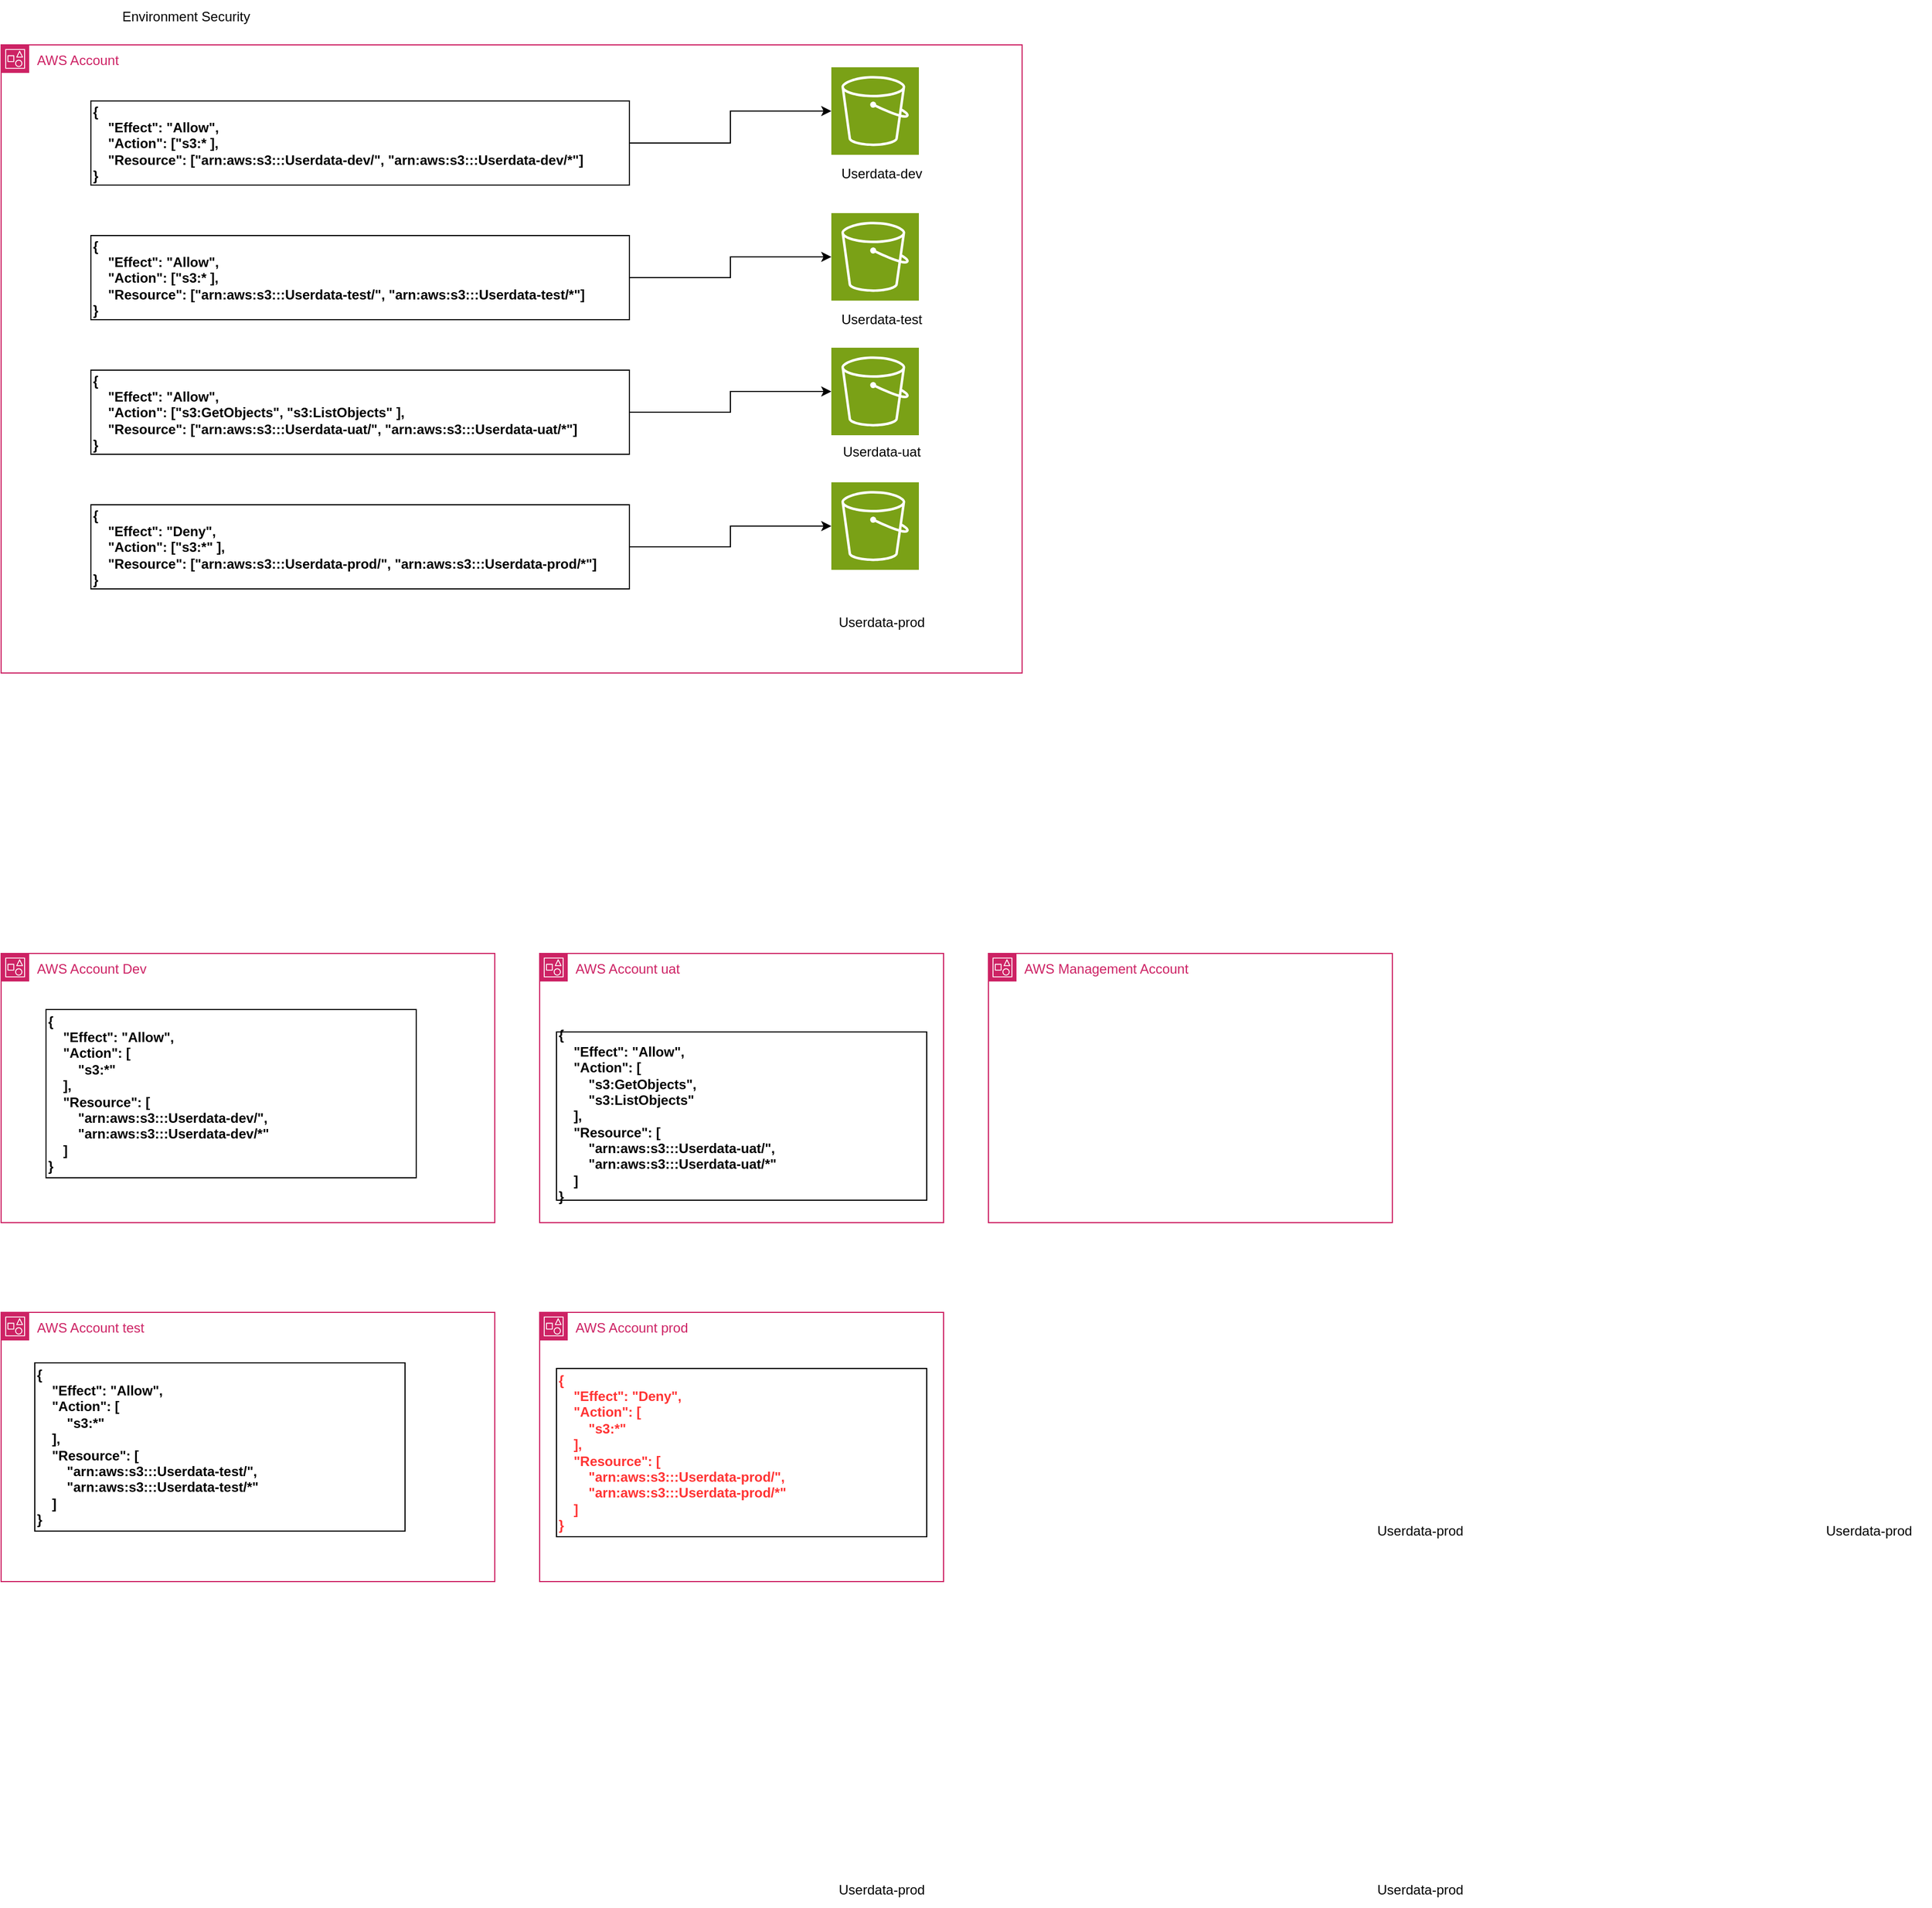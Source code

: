 <mxfile version="25.0.3">
  <diagram name="Page-1" id="w_UZ2k6EMjroT5BBrABI">
    <mxGraphModel dx="1266" dy="640" grid="1" gridSize="10" guides="1" tooltips="1" connect="1" arrows="1" fold="1" page="1" pageScale="1" pageWidth="1100" pageHeight="850" math="0" shadow="0">
      <root>
        <mxCell id="0" />
        <mxCell id="1" parent="0" />
        <mxCell id="8JDi8ywZV_aK6q6rxBD8-1" value="AWS Account" style="points=[[0,0],[0.25,0],[0.5,0],[0.75,0],[1,0],[1,0.25],[1,0.5],[1,0.75],[1,1],[0.75,1],[0.5,1],[0.25,1],[0,1],[0,0.75],[0,0.5],[0,0.25]];outlineConnect=0;gradientColor=none;html=1;whiteSpace=wrap;fontSize=12;fontStyle=0;container=1;pointerEvents=0;collapsible=0;recursiveResize=0;shape=mxgraph.aws4.group;grIcon=mxgraph.aws4.group_account;strokeColor=#CD2264;fillColor=none;verticalAlign=top;align=left;spacingLeft=30;fontColor=#CD2264;dashed=0;" vertex="1" parent="1">
          <mxGeometry x="40" y="70" width="910" height="560" as="geometry" />
        </mxCell>
        <mxCell id="8JDi8ywZV_aK6q6rxBD8-2" value="" style="sketch=0;points=[[0,0,0],[0.25,0,0],[0.5,0,0],[0.75,0,0],[1,0,0],[0,1,0],[0.25,1,0],[0.5,1,0],[0.75,1,0],[1,1,0],[0,0.25,0],[0,0.5,0],[0,0.75,0],[1,0.25,0],[1,0.5,0],[1,0.75,0]];outlineConnect=0;fontColor=#232F3E;fillColor=#7AA116;strokeColor=#ffffff;dashed=0;verticalLabelPosition=bottom;verticalAlign=top;align=center;html=1;fontSize=12;fontStyle=0;aspect=fixed;shape=mxgraph.aws4.resourceIcon;resIcon=mxgraph.aws4.s3;" vertex="1" parent="8JDi8ywZV_aK6q6rxBD8-1">
          <mxGeometry x="740" y="20" width="78" height="78" as="geometry" />
        </mxCell>
        <mxCell id="8JDi8ywZV_aK6q6rxBD8-3" value="Userdata-dev" style="text;strokeColor=none;align=center;fillColor=none;html=1;verticalAlign=middle;whiteSpace=wrap;rounded=0;" vertex="1" parent="8JDi8ywZV_aK6q6rxBD8-1">
          <mxGeometry x="730" y="100" width="110" height="30" as="geometry" />
        </mxCell>
        <mxCell id="8JDi8ywZV_aK6q6rxBD8-4" value="" style="sketch=0;points=[[0,0,0],[0.25,0,0],[0.5,0,0],[0.75,0,0],[1,0,0],[0,1,0],[0.25,1,0],[0.5,1,0],[0.75,1,0],[1,1,0],[0,0.25,0],[0,0.5,0],[0,0.75,0],[1,0.25,0],[1,0.5,0],[1,0.75,0]];outlineConnect=0;fontColor=#232F3E;fillColor=#7AA116;strokeColor=#ffffff;dashed=0;verticalLabelPosition=bottom;verticalAlign=top;align=center;html=1;fontSize=12;fontStyle=0;aspect=fixed;shape=mxgraph.aws4.resourceIcon;resIcon=mxgraph.aws4.s3;" vertex="1" parent="8JDi8ywZV_aK6q6rxBD8-1">
          <mxGeometry x="740" y="150" width="78" height="78" as="geometry" />
        </mxCell>
        <mxCell id="8JDi8ywZV_aK6q6rxBD8-5" value="Userdata-test" style="text;strokeColor=none;align=center;fillColor=none;html=1;verticalAlign=middle;whiteSpace=wrap;rounded=0;" vertex="1" parent="8JDi8ywZV_aK6q6rxBD8-1">
          <mxGeometry x="730" y="230" width="110" height="30" as="geometry" />
        </mxCell>
        <mxCell id="8JDi8ywZV_aK6q6rxBD8-6" value="" style="sketch=0;points=[[0,0,0],[0.25,0,0],[0.5,0,0],[0.75,0,0],[1,0,0],[0,1,0],[0.25,1,0],[0.5,1,0],[0.75,1,0],[1,1,0],[0,0.25,0],[0,0.5,0],[0,0.75,0],[1,0.25,0],[1,0.5,0],[1,0.75,0]];outlineConnect=0;fontColor=#232F3E;fillColor=#7AA116;strokeColor=#ffffff;dashed=0;verticalLabelPosition=bottom;verticalAlign=top;align=center;html=1;fontSize=12;fontStyle=0;aspect=fixed;shape=mxgraph.aws4.resourceIcon;resIcon=mxgraph.aws4.s3;" vertex="1" parent="8JDi8ywZV_aK6q6rxBD8-1">
          <mxGeometry x="740" y="270" width="78" height="78" as="geometry" />
        </mxCell>
        <mxCell id="8JDi8ywZV_aK6q6rxBD8-7" value="Userdata-uat" style="text;strokeColor=none;align=center;fillColor=none;html=1;verticalAlign=middle;whiteSpace=wrap;rounded=0;" vertex="1" parent="8JDi8ywZV_aK6q6rxBD8-1">
          <mxGeometry x="730" y="348" width="110" height="30" as="geometry" />
        </mxCell>
        <mxCell id="8JDi8ywZV_aK6q6rxBD8-8" value="" style="sketch=0;points=[[0,0,0],[0.25,0,0],[0.5,0,0],[0.75,0,0],[1,0,0],[0,1,0],[0.25,1,0],[0.5,1,0],[0.75,1,0],[1,1,0],[0,0.25,0],[0,0.5,0],[0,0.75,0],[1,0.25,0],[1,0.5,0],[1,0.75,0]];outlineConnect=0;fontColor=#232F3E;fillColor=#7AA116;strokeColor=#ffffff;dashed=0;verticalLabelPosition=bottom;verticalAlign=top;align=center;html=1;fontSize=12;fontStyle=0;aspect=fixed;shape=mxgraph.aws4.resourceIcon;resIcon=mxgraph.aws4.s3;" vertex="1" parent="8JDi8ywZV_aK6q6rxBD8-1">
          <mxGeometry x="740" y="390" width="78" height="78" as="geometry" />
        </mxCell>
        <mxCell id="8JDi8ywZV_aK6q6rxBD8-9" value="Userdata-prod" style="text;strokeColor=none;align=center;fillColor=none;html=1;verticalAlign=middle;whiteSpace=wrap;rounded=0;" vertex="1" parent="8JDi8ywZV_aK6q6rxBD8-1">
          <mxGeometry x="730" y="500" width="110" height="30" as="geometry" />
        </mxCell>
        <mxCell id="8JDi8ywZV_aK6q6rxBD8-14" value="&lt;div&gt;&lt;b&gt;{&lt;/b&gt;&lt;/div&gt;&lt;div&gt;&lt;b&gt;&amp;nbsp; &amp;nbsp; &quot;Effect&quot;: &quot;Allow&quot;,&lt;/b&gt;&lt;/div&gt;&lt;div&gt;&lt;b&gt;&amp;nbsp; &amp;nbsp; &quot;Action&quot;: [&lt;span style=&quot;background-color: initial;&quot;&gt;&quot;s3:*&lt;/span&gt;&lt;span style=&quot;background-color: initial;&quot;&gt;&amp;nbsp;],&lt;/span&gt;&lt;/b&gt;&lt;/div&gt;&lt;div&gt;&lt;b&gt;&amp;nbsp; &amp;nbsp; &quot;Resource&quot;: [&lt;span style=&quot;background-color: initial;&quot;&gt;&quot;arn:aws:s3:::Userdata-dev/&quot;,&amp;nbsp;&lt;/span&gt;&lt;span style=&quot;background-color: initial;&quot;&gt;&quot;arn:aws:s3:::Userdata-dev/*&quot;&lt;/span&gt;&lt;span style=&quot;background-color: initial;&quot;&gt;]&lt;/span&gt;&lt;/b&gt;&lt;/div&gt;&lt;div&gt;&lt;b&gt;}&lt;/b&gt;&lt;/div&gt;" style="text;strokeColor=default;align=left;fillColor=none;html=1;verticalAlign=middle;whiteSpace=wrap;rounded=0;" vertex="1" parent="8JDi8ywZV_aK6q6rxBD8-1">
          <mxGeometry x="80" y="50" width="480" height="75" as="geometry" />
        </mxCell>
        <mxCell id="8JDi8ywZV_aK6q6rxBD8-19" style="edgeStyle=orthogonalEdgeStyle;rounded=0;orthogonalLoop=1;jettySize=auto;html=1;exitX=1;exitY=0.5;exitDx=0;exitDy=0;" edge="1" parent="8JDi8ywZV_aK6q6rxBD8-1" source="8JDi8ywZV_aK6q6rxBD8-15" target="8JDi8ywZV_aK6q6rxBD8-4">
          <mxGeometry relative="1" as="geometry" />
        </mxCell>
        <mxCell id="8JDi8ywZV_aK6q6rxBD8-15" value="&lt;div&gt;&lt;b&gt;{&lt;/b&gt;&lt;/div&gt;&lt;div&gt;&lt;b&gt;&amp;nbsp; &amp;nbsp; &quot;Effect&quot;: &quot;Allow&quot;,&lt;/b&gt;&lt;/div&gt;&lt;div&gt;&lt;b&gt;&amp;nbsp; &amp;nbsp; &quot;Action&quot;: [&lt;span style=&quot;background-color: initial;&quot;&gt;&quot;s3:*&lt;/span&gt;&lt;span style=&quot;background-color: initial;&quot;&gt;&amp;nbsp;],&lt;/span&gt;&lt;/b&gt;&lt;/div&gt;&lt;div&gt;&lt;b&gt;&amp;nbsp; &amp;nbsp; &quot;Resource&quot;: [&lt;span style=&quot;background-color: initial;&quot;&gt;&quot;arn:aws:s3:::Userdata-test/&quot;,&amp;nbsp;&lt;/span&gt;&lt;span style=&quot;background-color: initial;&quot;&gt;&quot;arn:aws:s3:::Userdata-test/*&quot;&lt;/span&gt;&lt;span style=&quot;background-color: initial;&quot;&gt;]&lt;/span&gt;&lt;/b&gt;&lt;/div&gt;&lt;div&gt;&lt;b&gt;}&lt;/b&gt;&lt;/div&gt;" style="text;strokeColor=default;align=left;fillColor=none;html=1;verticalAlign=middle;whiteSpace=wrap;rounded=0;" vertex="1" parent="8JDi8ywZV_aK6q6rxBD8-1">
          <mxGeometry x="80" y="170" width="480" height="75" as="geometry" />
        </mxCell>
        <mxCell id="8JDi8ywZV_aK6q6rxBD8-20" style="edgeStyle=orthogonalEdgeStyle;rounded=0;orthogonalLoop=1;jettySize=auto;html=1;exitX=1;exitY=0.5;exitDx=0;exitDy=0;" edge="1" parent="8JDi8ywZV_aK6q6rxBD8-1" source="8JDi8ywZV_aK6q6rxBD8-16" target="8JDi8ywZV_aK6q6rxBD8-6">
          <mxGeometry relative="1" as="geometry" />
        </mxCell>
        <mxCell id="8JDi8ywZV_aK6q6rxBD8-16" value="&lt;div&gt;&lt;b&gt;{&lt;/b&gt;&lt;/div&gt;&lt;div&gt;&lt;b&gt;&amp;nbsp; &amp;nbsp; &quot;Effect&quot;: &quot;Allow&quot;,&lt;/b&gt;&lt;/div&gt;&lt;div&gt;&lt;b&gt;&amp;nbsp; &amp;nbsp; &quot;Action&quot;: [&lt;span style=&quot;background-color: initial;&quot;&gt;&quot;s3:GetObjects&quot;, &quot;s3:ListObjects&quot;&lt;/span&gt;&lt;span style=&quot;background-color: initial;&quot;&gt;&amp;nbsp;],&lt;/span&gt;&lt;/b&gt;&lt;/div&gt;&lt;div&gt;&lt;b&gt;&amp;nbsp; &amp;nbsp; &quot;Resource&quot;: [&lt;span style=&quot;background-color: initial;&quot;&gt;&quot;arn:aws:s3:::Userdata-uat/&quot;,&amp;nbsp;&lt;/span&gt;&lt;span style=&quot;background-color: initial;&quot;&gt;&quot;arn:aws:s3:::Userdata-uat/*&quot;&lt;/span&gt;&lt;span style=&quot;background-color: initial;&quot;&gt;]&lt;/span&gt;&lt;/b&gt;&lt;/div&gt;&lt;div&gt;&lt;b&gt;}&lt;/b&gt;&lt;/div&gt;" style="text;strokeColor=default;align=left;fillColor=none;html=1;verticalAlign=middle;whiteSpace=wrap;rounded=0;" vertex="1" parent="8JDi8ywZV_aK6q6rxBD8-1">
          <mxGeometry x="80" y="290" width="480" height="75" as="geometry" />
        </mxCell>
        <mxCell id="8JDi8ywZV_aK6q6rxBD8-21" style="edgeStyle=orthogonalEdgeStyle;rounded=0;orthogonalLoop=1;jettySize=auto;html=1;exitX=1;exitY=0.5;exitDx=0;exitDy=0;" edge="1" parent="8JDi8ywZV_aK6q6rxBD8-1" source="8JDi8ywZV_aK6q6rxBD8-17" target="8JDi8ywZV_aK6q6rxBD8-8">
          <mxGeometry relative="1" as="geometry" />
        </mxCell>
        <mxCell id="8JDi8ywZV_aK6q6rxBD8-17" value="&lt;div&gt;&lt;b&gt;{&lt;/b&gt;&lt;/div&gt;&lt;div&gt;&lt;b&gt;&amp;nbsp; &amp;nbsp; &quot;Effect&quot;: &quot;Deny&quot;,&lt;/b&gt;&lt;/div&gt;&lt;div&gt;&lt;b&gt;&amp;nbsp; &amp;nbsp; &quot;Action&quot;: [&lt;span style=&quot;background-color: initial;&quot;&gt;&quot;s3:*&quot;&lt;/span&gt;&lt;span style=&quot;background-color: initial;&quot;&gt;&amp;nbsp;],&lt;/span&gt;&lt;/b&gt;&lt;/div&gt;&lt;div&gt;&lt;b&gt;&amp;nbsp; &amp;nbsp; &quot;Resource&quot;: [&lt;span style=&quot;background-color: initial;&quot;&gt;&quot;arn:aws:s3:::Userdata-prod/&quot;,&amp;nbsp;&lt;/span&gt;&lt;span style=&quot;background-color: initial;&quot;&gt;&quot;arn:aws:s3:::Userdata-prod/*&quot;&lt;/span&gt;&lt;span style=&quot;background-color: initial;&quot;&gt;]&lt;/span&gt;&lt;/b&gt;&lt;/div&gt;&lt;div&gt;&lt;b&gt;}&lt;/b&gt;&lt;/div&gt;" style="text;strokeColor=default;align=left;fillColor=none;html=1;verticalAlign=middle;whiteSpace=wrap;rounded=0;" vertex="1" parent="8JDi8ywZV_aK6q6rxBD8-1">
          <mxGeometry x="80" y="410" width="480" height="75" as="geometry" />
        </mxCell>
        <mxCell id="8JDi8ywZV_aK6q6rxBD8-18" style="edgeStyle=orthogonalEdgeStyle;rounded=0;orthogonalLoop=1;jettySize=auto;html=1;exitX=1;exitY=0.5;exitDx=0;exitDy=0;entryX=0;entryY=0.5;entryDx=0;entryDy=0;entryPerimeter=0;" edge="1" parent="8JDi8ywZV_aK6q6rxBD8-1" source="8JDi8ywZV_aK6q6rxBD8-14" target="8JDi8ywZV_aK6q6rxBD8-2">
          <mxGeometry relative="1" as="geometry" />
        </mxCell>
        <mxCell id="8JDi8ywZV_aK6q6rxBD8-12" value="Environment Security" style="text;strokeColor=none;align=center;fillColor=none;html=1;verticalAlign=middle;whiteSpace=wrap;rounded=0;" vertex="1" parent="1">
          <mxGeometry x="90" y="30" width="230" height="30" as="geometry" />
        </mxCell>
        <mxCell id="8JDi8ywZV_aK6q6rxBD8-22" value="AWS Account Dev" style="points=[[0,0],[0.25,0],[0.5,0],[0.75,0],[1,0],[1,0.25],[1,0.5],[1,0.75],[1,1],[0.75,1],[0.5,1],[0.25,1],[0,1],[0,0.75],[0,0.5],[0,0.25]];outlineConnect=0;gradientColor=none;html=1;whiteSpace=wrap;fontSize=12;fontStyle=0;container=1;pointerEvents=0;collapsible=0;recursiveResize=0;shape=mxgraph.aws4.group;grIcon=mxgraph.aws4.group_account;strokeColor=#CD2264;fillColor=none;verticalAlign=top;align=left;spacingLeft=30;fontColor=#CD2264;dashed=0;" vertex="1" parent="1">
          <mxGeometry x="40" y="880" width="440" height="240" as="geometry" />
        </mxCell>
        <mxCell id="8JDi8ywZV_aK6q6rxBD8-45" value="&lt;div&gt;&lt;b&gt;{&lt;/b&gt;&lt;/div&gt;&lt;div&gt;&lt;b&gt;&amp;nbsp; &amp;nbsp; &quot;Effect&quot;: &quot;Allow&quot;,&lt;/b&gt;&lt;/div&gt;&lt;div&gt;&lt;b&gt;&amp;nbsp; &amp;nbsp; &quot;Action&quot;: [&lt;/b&gt;&lt;/div&gt;&lt;div&gt;&lt;b&gt;&amp;nbsp; &amp;nbsp; &amp;nbsp; &amp;nbsp; &quot;s3:*&quot;&lt;/b&gt;&lt;/div&gt;&lt;div&gt;&lt;b&gt;&amp;nbsp; &amp;nbsp; ],&lt;/b&gt;&lt;/div&gt;&lt;div&gt;&lt;b&gt;&amp;nbsp; &amp;nbsp; &quot;Resource&quot;: [&lt;/b&gt;&lt;/div&gt;&lt;div&gt;&lt;b&gt;&amp;nbsp; &amp;nbsp; &amp;nbsp; &amp;nbsp; &quot;arn:aws:s3:::Userdata-dev/&quot;,&lt;/b&gt;&lt;/div&gt;&lt;div&gt;&lt;b&gt;&amp;nbsp; &amp;nbsp; &amp;nbsp; &amp;nbsp; &quot;arn:aws:s3:::Userdata-dev/*&quot;&lt;/b&gt;&lt;/div&gt;&lt;div&gt;&lt;b&gt;&amp;nbsp; &amp;nbsp; ]&lt;/b&gt;&lt;/div&gt;&lt;div&gt;&lt;b&gt;}&lt;/b&gt;&lt;/div&gt;" style="text;strokeColor=default;align=left;fillColor=none;html=1;verticalAlign=middle;whiteSpace=wrap;rounded=0;" vertex="1" parent="8JDi8ywZV_aK6q6rxBD8-22">
          <mxGeometry x="40" y="50" width="330" height="150" as="geometry" />
        </mxCell>
        <mxCell id="8JDi8ywZV_aK6q6rxBD8-39" value="AWS Account uat" style="points=[[0,0],[0.25,0],[0.5,0],[0.75,0],[1,0],[1,0.25],[1,0.5],[1,0.75],[1,1],[0.75,1],[0.5,1],[0.25,1],[0,1],[0,0.75],[0,0.5],[0,0.25]];outlineConnect=0;gradientColor=none;html=1;whiteSpace=wrap;fontSize=12;fontStyle=0;container=1;pointerEvents=0;collapsible=0;recursiveResize=0;shape=mxgraph.aws4.group;grIcon=mxgraph.aws4.group_account;strokeColor=#CD2264;fillColor=none;verticalAlign=top;align=left;spacingLeft=30;fontColor=#CD2264;dashed=0;" vertex="1" parent="1">
          <mxGeometry x="520" y="880" width="360" height="240" as="geometry" />
        </mxCell>
        <mxCell id="8JDi8ywZV_aK6q6rxBD8-40" value="Userdata-prod" style="text;strokeColor=none;align=center;fillColor=none;html=1;verticalAlign=middle;whiteSpace=wrap;rounded=0;" vertex="1" parent="8JDi8ywZV_aK6q6rxBD8-39">
          <mxGeometry x="730" y="500" width="110" height="30" as="geometry" />
        </mxCell>
        <mxCell id="8JDi8ywZV_aK6q6rxBD8-50" value="&lt;div&gt;&lt;b&gt;{&lt;/b&gt;&lt;/div&gt;&lt;div&gt;&lt;b&gt;&amp;nbsp; &amp;nbsp; &quot;Effect&quot;: &quot;Allow&quot;,&lt;/b&gt;&lt;/div&gt;&lt;div&gt;&lt;b&gt;&amp;nbsp; &amp;nbsp; &quot;Action&quot;: [&lt;/b&gt;&lt;/div&gt;&lt;div&gt;&lt;b&gt;&amp;nbsp; &amp;nbsp; &amp;nbsp; &amp;nbsp; &quot;s3:GetObjects&quot;,&lt;/b&gt;&lt;/div&gt;&lt;div&gt;&lt;b&gt;&amp;nbsp; &amp;nbsp; &amp;nbsp; &amp;nbsp; &quot;s3:ListObjects&quot;&lt;/b&gt;&lt;/div&gt;&lt;div&gt;&lt;b&gt;&amp;nbsp; &amp;nbsp; ],&lt;/b&gt;&lt;/div&gt;&lt;div&gt;&lt;b&gt;&amp;nbsp; &amp;nbsp; &quot;Resource&quot;: [&lt;/b&gt;&lt;/div&gt;&lt;div&gt;&lt;b&gt;&amp;nbsp; &amp;nbsp; &amp;nbsp; &amp;nbsp; &quot;arn:aws:s3:::Userdata-uat/&quot;,&lt;/b&gt;&lt;/div&gt;&lt;div&gt;&lt;b&gt;&amp;nbsp; &amp;nbsp; &amp;nbsp; &amp;nbsp; &quot;arn:aws:s3:::Userdata-uat/*&quot;&lt;/b&gt;&lt;/div&gt;&lt;div&gt;&lt;b&gt;&amp;nbsp; &amp;nbsp; ]&lt;/b&gt;&lt;/div&gt;&lt;div&gt;&lt;b&gt;}&lt;/b&gt;&lt;/div&gt;" style="text;strokeColor=default;align=left;fillColor=none;html=1;verticalAlign=middle;whiteSpace=wrap;rounded=0;" vertex="1" parent="8JDi8ywZV_aK6q6rxBD8-39">
          <mxGeometry x="15" y="70" width="330" height="150" as="geometry" />
        </mxCell>
        <mxCell id="8JDi8ywZV_aK6q6rxBD8-41" value="AWS Account test" style="points=[[0,0],[0.25,0],[0.5,0],[0.75,0],[1,0],[1,0.25],[1,0.5],[1,0.75],[1,1],[0.75,1],[0.5,1],[0.25,1],[0,1],[0,0.75],[0,0.5],[0,0.25]];outlineConnect=0;gradientColor=none;html=1;whiteSpace=wrap;fontSize=12;fontStyle=0;container=1;pointerEvents=0;collapsible=0;recursiveResize=0;shape=mxgraph.aws4.group;grIcon=mxgraph.aws4.group_account;strokeColor=#CD2264;fillColor=none;verticalAlign=top;align=left;spacingLeft=30;fontColor=#CD2264;dashed=0;" vertex="1" parent="1">
          <mxGeometry x="40" y="1200" width="440" height="240" as="geometry" />
        </mxCell>
        <mxCell id="8JDi8ywZV_aK6q6rxBD8-42" value="Userdata-prod" style="text;strokeColor=none;align=center;fillColor=none;html=1;verticalAlign=middle;whiteSpace=wrap;rounded=0;" vertex="1" parent="8JDi8ywZV_aK6q6rxBD8-41">
          <mxGeometry x="730" y="500" width="110" height="30" as="geometry" />
        </mxCell>
        <mxCell id="8JDi8ywZV_aK6q6rxBD8-51" value="&lt;div&gt;&lt;b&gt;{&lt;/b&gt;&lt;/div&gt;&lt;div&gt;&lt;b&gt;&amp;nbsp; &amp;nbsp; &quot;Effect&quot;: &quot;Allow&quot;,&lt;/b&gt;&lt;/div&gt;&lt;div&gt;&lt;b&gt;&amp;nbsp; &amp;nbsp; &quot;Action&quot;: [&lt;/b&gt;&lt;/div&gt;&lt;div&gt;&lt;b&gt;&amp;nbsp; &amp;nbsp; &amp;nbsp; &amp;nbsp; &quot;s3:*&quot;&lt;/b&gt;&lt;/div&gt;&lt;div&gt;&lt;b&gt;&amp;nbsp; &amp;nbsp; ],&lt;/b&gt;&lt;/div&gt;&lt;div&gt;&lt;b&gt;&amp;nbsp; &amp;nbsp; &quot;Resource&quot;: [&lt;/b&gt;&lt;/div&gt;&lt;div&gt;&lt;b&gt;&amp;nbsp; &amp;nbsp; &amp;nbsp; &amp;nbsp; &quot;arn:aws:s3:::Userdata-test/&quot;,&lt;/b&gt;&lt;/div&gt;&lt;div&gt;&lt;b&gt;&amp;nbsp; &amp;nbsp; &amp;nbsp; &amp;nbsp; &quot;arn:aws:s3:::Userdata-test/*&quot;&lt;/b&gt;&lt;/div&gt;&lt;div&gt;&lt;b&gt;&amp;nbsp; &amp;nbsp; ]&lt;/b&gt;&lt;/div&gt;&lt;div&gt;&lt;b&gt;}&lt;/b&gt;&lt;/div&gt;" style="text;strokeColor=default;align=left;fillColor=none;html=1;verticalAlign=middle;whiteSpace=wrap;rounded=0;" vertex="1" parent="8JDi8ywZV_aK6q6rxBD8-41">
          <mxGeometry x="30" y="45" width="330" height="150" as="geometry" />
        </mxCell>
        <mxCell id="8JDi8ywZV_aK6q6rxBD8-43" value="AWS Account prod" style="points=[[0,0],[0.25,0],[0.5,0],[0.75,0],[1,0],[1,0.25],[1,0.5],[1,0.75],[1,1],[0.75,1],[0.5,1],[0.25,1],[0,1],[0,0.75],[0,0.5],[0,0.25]];outlineConnect=0;gradientColor=none;html=1;whiteSpace=wrap;fontSize=12;fontStyle=0;container=1;pointerEvents=0;collapsible=0;recursiveResize=0;shape=mxgraph.aws4.group;grIcon=mxgraph.aws4.group_account;strokeColor=#CD2264;fillColor=none;verticalAlign=top;align=left;spacingLeft=30;fontColor=#CD2264;dashed=0;" vertex="1" parent="1">
          <mxGeometry x="520" y="1200" width="360" height="240" as="geometry" />
        </mxCell>
        <mxCell id="8JDi8ywZV_aK6q6rxBD8-44" value="Userdata-prod" style="text;strokeColor=none;align=center;fillColor=none;html=1;verticalAlign=middle;whiteSpace=wrap;rounded=0;" vertex="1" parent="8JDi8ywZV_aK6q6rxBD8-43">
          <mxGeometry x="730" y="500" width="110" height="30" as="geometry" />
        </mxCell>
        <mxCell id="8JDi8ywZV_aK6q6rxBD8-52" value="&lt;div&gt;&lt;b&gt;&lt;font color=&quot;#ff3333&quot;&gt;{&lt;/font&gt;&lt;/b&gt;&lt;/div&gt;&lt;div&gt;&lt;b&gt;&lt;font color=&quot;#ff3333&quot;&gt;&amp;nbsp; &amp;nbsp; &quot;Effect&quot;: &quot;Deny&quot;,&lt;/font&gt;&lt;/b&gt;&lt;/div&gt;&lt;div&gt;&lt;b&gt;&lt;font color=&quot;#ff3333&quot;&gt;&amp;nbsp; &amp;nbsp; &quot;Action&quot;: [&lt;/font&gt;&lt;/b&gt;&lt;/div&gt;&lt;div&gt;&lt;b&gt;&lt;font color=&quot;#ff3333&quot;&gt;&amp;nbsp; &amp;nbsp; &amp;nbsp; &amp;nbsp; &quot;s3:*&quot;&lt;/font&gt;&lt;/b&gt;&lt;/div&gt;&lt;div&gt;&lt;b&gt;&lt;font color=&quot;#ff3333&quot;&gt;&amp;nbsp; &amp;nbsp; ],&lt;/font&gt;&lt;/b&gt;&lt;/div&gt;&lt;div&gt;&lt;b&gt;&lt;font color=&quot;#ff3333&quot;&gt;&amp;nbsp; &amp;nbsp; &quot;Resource&quot;: [&lt;/font&gt;&lt;/b&gt;&lt;/div&gt;&lt;div&gt;&lt;b&gt;&lt;font color=&quot;#ff3333&quot;&gt;&amp;nbsp; &amp;nbsp; &amp;nbsp; &amp;nbsp; &quot;arn:aws:s3:::Userdata-prod/&quot;,&lt;/font&gt;&lt;/b&gt;&lt;/div&gt;&lt;div&gt;&lt;b&gt;&lt;font color=&quot;#ff3333&quot;&gt;&amp;nbsp; &amp;nbsp; &amp;nbsp; &amp;nbsp; &quot;arn:aws:s3:::Userdata-prod/*&quot;&lt;/font&gt;&lt;/b&gt;&lt;/div&gt;&lt;div&gt;&lt;b&gt;&lt;font color=&quot;#ff3333&quot;&gt;&amp;nbsp; &amp;nbsp; ]&lt;/font&gt;&lt;/b&gt;&lt;/div&gt;&lt;div&gt;&lt;b&gt;&lt;font color=&quot;#ff3333&quot;&gt;}&lt;/font&gt;&lt;/b&gt;&lt;/div&gt;" style="text;strokeColor=default;align=left;fillColor=none;html=1;verticalAlign=middle;whiteSpace=wrap;rounded=0;" vertex="1" parent="8JDi8ywZV_aK6q6rxBD8-43">
          <mxGeometry x="15" y="50" width="330" height="150" as="geometry" />
        </mxCell>
        <mxCell id="8JDi8ywZV_aK6q6rxBD8-55" value="AWS Management Account" style="points=[[0,0],[0.25,0],[0.5,0],[0.75,0],[1,0],[1,0.25],[1,0.5],[1,0.75],[1,1],[0.75,1],[0.5,1],[0.25,1],[0,1],[0,0.75],[0,0.5],[0,0.25]];outlineConnect=0;gradientColor=none;html=1;whiteSpace=wrap;fontSize=12;fontStyle=0;container=1;pointerEvents=0;collapsible=0;recursiveResize=0;shape=mxgraph.aws4.group;grIcon=mxgraph.aws4.group_account;strokeColor=#CD2264;fillColor=none;verticalAlign=top;align=left;spacingLeft=30;fontColor=#CD2264;dashed=0;" vertex="1" parent="1">
          <mxGeometry x="920" y="880" width="360" height="240" as="geometry" />
        </mxCell>
        <mxCell id="8JDi8ywZV_aK6q6rxBD8-56" value="Userdata-prod" style="text;strokeColor=none;align=center;fillColor=none;html=1;verticalAlign=middle;whiteSpace=wrap;rounded=0;" vertex="1" parent="8JDi8ywZV_aK6q6rxBD8-55">
          <mxGeometry x="730" y="500" width="110" height="30" as="geometry" />
        </mxCell>
      </root>
    </mxGraphModel>
  </diagram>
</mxfile>
